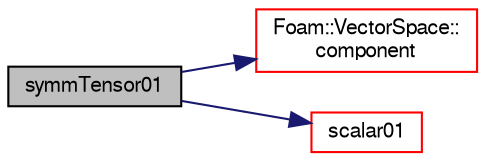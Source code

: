 digraph "symmTensor01"
{
  bgcolor="transparent";
  edge [fontname="FreeSans",fontsize="10",labelfontname="FreeSans",labelfontsize="10"];
  node [fontname="FreeSans",fontsize="10",shape=record];
  rankdir="LR";
  Node1 [label="symmTensor01",height=0.2,width=0.4,color="black", fillcolor="grey75", style="filled" fontcolor="black"];
  Node1 -> Node2 [color="midnightblue",fontsize="10",style="solid",fontname="FreeSans"];
  Node2 [label="Foam::VectorSpace::\lcomponent",height=0.2,width=0.4,color="red",URL="$a02717.html#a089ceefe775f2ef25eb65355efff97ec"];
  Node1 -> Node3 [color="midnightblue",fontsize="10",style="solid",fontname="FreeSans"];
  Node3 [label="scalar01",height=0.2,width=0.4,color="red",URL="$a02004.html#a51dcadab67756a3100e1d050ae2994e0",tooltip="Scalar [0..1] (so including 0,1) "];
}
